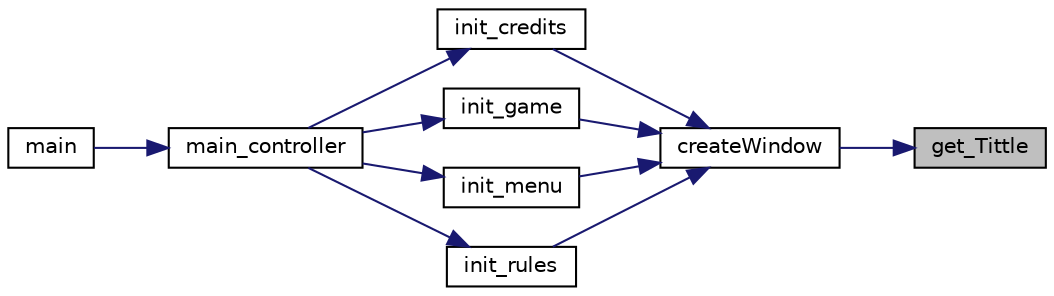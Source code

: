 digraph "get_Tittle"
{
 // LATEX_PDF_SIZE
  edge [fontname="Helvetica",fontsize="10",labelfontname="Helvetica",labelfontsize="10"];
  node [fontname="Helvetica",fontsize="10",shape=record];
  rankdir="RL";
  Node1 [label="get_Tittle",height=0.2,width=0.4,color="black", fillcolor="grey75", style="filled", fontcolor="black",tooltip=" "];
  Node1 -> Node2 [dir="back",color="midnightblue",fontsize="10",style="solid",fontname="Helvetica"];
  Node2 [label="createWindow",height=0.2,width=0.4,color="black", fillcolor="white", style="filled",URL="$main__view_8h.html#aeab711004945c5c691e9e36660944de0",tooltip=" "];
  Node2 -> Node3 [dir="back",color="midnightblue",fontsize="10",style="solid",fontname="Helvetica"];
  Node3 [label="init_credits",height=0.2,width=0.4,color="black", fillcolor="white", style="filled",URL="$main__view_8h.html#abfc265baf8e460c2193efa126fbcc5ce",tooltip=" "];
  Node3 -> Node4 [dir="back",color="midnightblue",fontsize="10",style="solid",fontname="Helvetica"];
  Node4 [label="main_controller",height=0.2,width=0.4,color="black", fillcolor="white", style="filled",URL="$controller_8h.html#ac2493e7346025d6f838332a06eedcbd3",tooltip=" "];
  Node4 -> Node5 [dir="back",color="midnightblue",fontsize="10",style="solid",fontname="Helvetica"];
  Node5 [label="main",height=0.2,width=0.4,color="black", fillcolor="white", style="filled",URL="$main_8c.html#a840291bc02cba5474a4cb46a9b9566fe",tooltip=" "];
  Node2 -> Node6 [dir="back",color="midnightblue",fontsize="10",style="solid",fontname="Helvetica"];
  Node6 [label="init_game",height=0.2,width=0.4,color="black", fillcolor="white", style="filled",URL="$main__view_8h.html#a8d47179de86f2edde7a7b8adf24c3e5c",tooltip=" "];
  Node6 -> Node4 [dir="back",color="midnightblue",fontsize="10",style="solid",fontname="Helvetica"];
  Node2 -> Node7 [dir="back",color="midnightblue",fontsize="10",style="solid",fontname="Helvetica"];
  Node7 [label="init_menu",height=0.2,width=0.4,color="black", fillcolor="white", style="filled",URL="$main__view_8h.html#a778e42153786c1a1050d0ced53eb1a1e",tooltip=" "];
  Node7 -> Node4 [dir="back",color="midnightblue",fontsize="10",style="solid",fontname="Helvetica"];
  Node2 -> Node8 [dir="back",color="midnightblue",fontsize="10",style="solid",fontname="Helvetica"];
  Node8 [label="init_rules",height=0.2,width=0.4,color="black", fillcolor="white", style="filled",URL="$main__view_8h.html#a19d1f7e75443e5c8f690fe29687221ef",tooltip=" "];
  Node8 -> Node4 [dir="back",color="midnightblue",fontsize="10",style="solid",fontname="Helvetica"];
}
